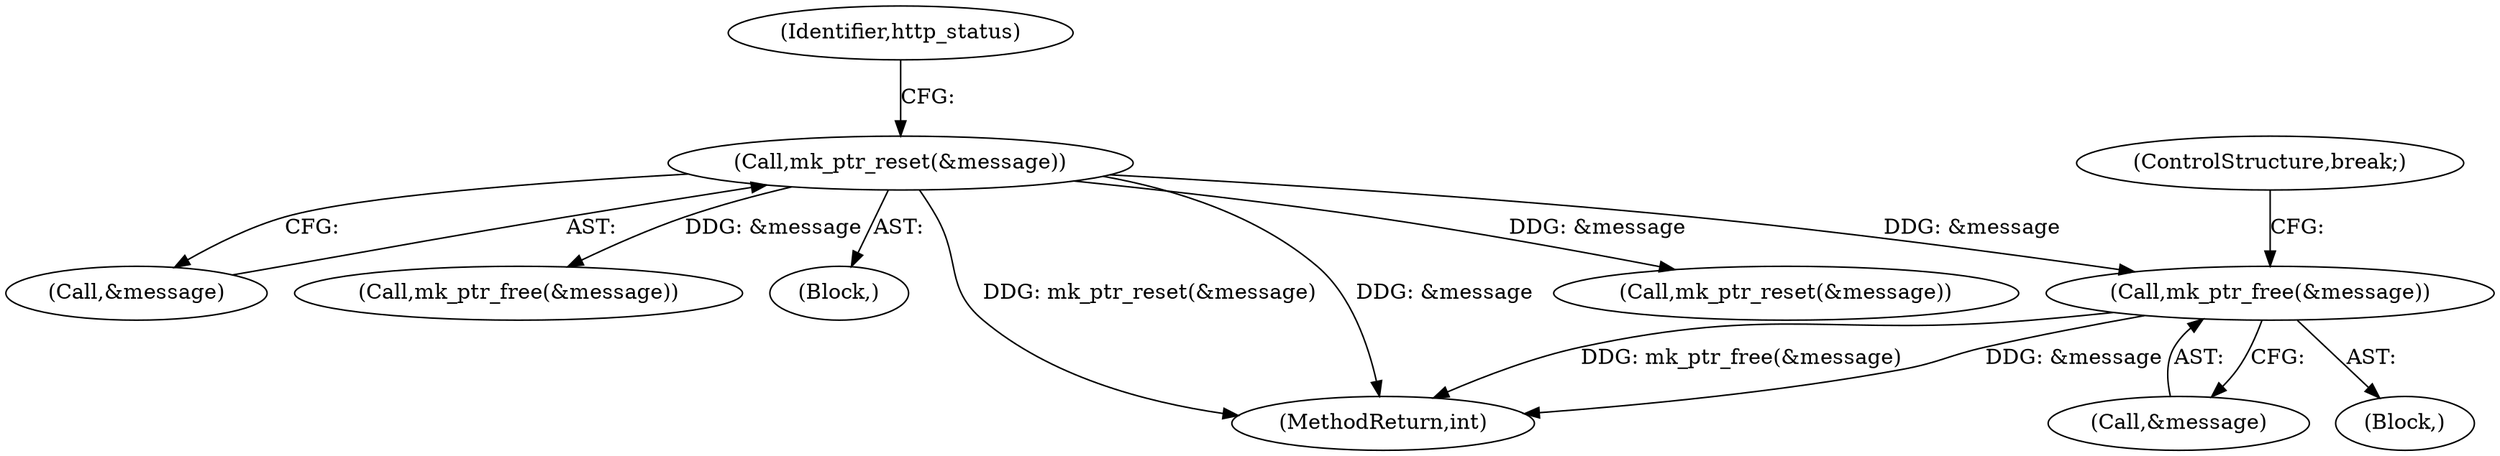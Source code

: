 digraph "0_monkey_b2d0e6f92310bb14a15aa2f8e96e1fb5379776dd@API" {
"1000305" [label="(Call,mk_ptr_free(&message))"];
"1000225" [label="(Call,mk_ptr_reset(&message))"];
"1000230" [label="(Block,)"];
"1000226" [label="(Call,&message)"];
"1000306" [label="(Call,&message)"];
"1000229" [label="(Identifier,http_status)"];
"1000225" [label="(Call,mk_ptr_reset(&message))"];
"1000280" [label="(Call,mk_ptr_free(&message))"];
"1000109" [label="(Block,)"];
"1000467" [label="(MethodReturn,int)"];
"1000355" [label="(Call,mk_ptr_reset(&message))"];
"1000305" [label="(Call,mk_ptr_free(&message))"];
"1000308" [label="(ControlStructure,break;)"];
"1000305" -> "1000230"  [label="AST: "];
"1000305" -> "1000306"  [label="CFG: "];
"1000306" -> "1000305"  [label="AST: "];
"1000308" -> "1000305"  [label="CFG: "];
"1000305" -> "1000467"  [label="DDG: mk_ptr_free(&message)"];
"1000305" -> "1000467"  [label="DDG: &message"];
"1000225" -> "1000305"  [label="DDG: &message"];
"1000225" -> "1000109"  [label="AST: "];
"1000225" -> "1000226"  [label="CFG: "];
"1000226" -> "1000225"  [label="AST: "];
"1000229" -> "1000225"  [label="CFG: "];
"1000225" -> "1000467"  [label="DDG: mk_ptr_reset(&message)"];
"1000225" -> "1000467"  [label="DDG: &message"];
"1000225" -> "1000280"  [label="DDG: &message"];
"1000225" -> "1000355"  [label="DDG: &message"];
}
